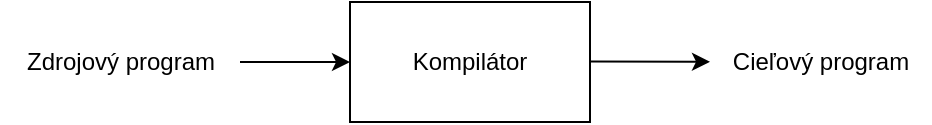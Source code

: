 <mxfile version="20.3.0" type="device"><diagram id="EgfV-X8nBFoivsyxwYti" name="Page-1"><mxGraphModel dx="569" dy="349" grid="1" gridSize="10" guides="1" tooltips="1" connect="1" arrows="1" fold="1" page="1" pageScale="1" pageWidth="850" pageHeight="1100" math="0" shadow="0"><root><mxCell id="0"/><mxCell id="1" parent="0"/><mxCell id="sIJ9ohhr_-65fopiPx2Y-1" value="Kompilátor" style="rounded=0;whiteSpace=wrap;html=1;" parent="1" vertex="1"><mxGeometry x="360" y="420" width="120" height="60" as="geometry"/></mxCell><mxCell id="sIJ9ohhr_-65fopiPx2Y-2" value="Zdrojový program" style="text;html=1;align=center;verticalAlign=middle;resizable=0;points=[];autosize=1;strokeColor=none;fillColor=none;" parent="1" vertex="1"><mxGeometry x="185" y="435" width="120" height="30" as="geometry"/></mxCell><mxCell id="sIJ9ohhr_-65fopiPx2Y-3" value="Cieľový program" style="text;html=1;align=center;verticalAlign=middle;resizable=0;points=[];autosize=1;strokeColor=none;fillColor=none;" parent="1" vertex="1"><mxGeometry x="540" y="435" width="110" height="30" as="geometry"/></mxCell><mxCell id="sIJ9ohhr_-65fopiPx2Y-4" value="" style="endArrow=classic;html=1;rounded=0;exitX=1;exitY=0.5;exitDx=0;exitDy=0;exitPerimeter=0;entryX=0;entryY=0.5;entryDx=0;entryDy=0;" parent="1" source="sIJ9ohhr_-65fopiPx2Y-2" target="sIJ9ohhr_-65fopiPx2Y-1" edge="1"><mxGeometry width="50" height="50" relative="1" as="geometry"><mxPoint x="410" y="460" as="sourcePoint"/><mxPoint x="460" y="410" as="targetPoint"/></mxGeometry></mxCell><mxCell id="sIJ9ohhr_-65fopiPx2Y-5" value="" style="endArrow=classic;html=1;rounded=0;exitX=1;exitY=0.5;exitDx=0;exitDy=0;exitPerimeter=0;" parent="1" target="sIJ9ohhr_-65fopiPx2Y-3" edge="1"><mxGeometry width="50" height="50" relative="1" as="geometry"><mxPoint x="480" y="449.8" as="sourcePoint"/><mxPoint x="540" y="449.8" as="targetPoint"/></mxGeometry></mxCell></root></mxGraphModel></diagram></mxfile>